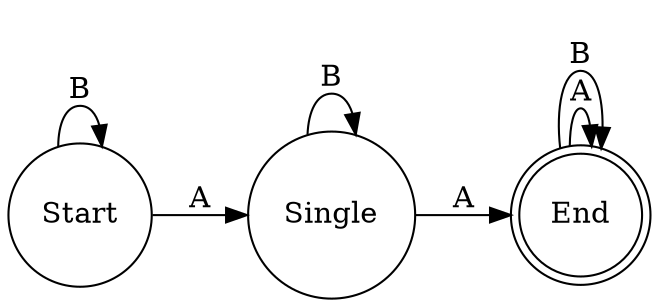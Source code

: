 digraph finite_state_machine {
	rankdir = LR;
	/*size = "4,6"*/
	/*ppi = 300*/
	node [ shape = doublecircle ]; "End";
	node [ shape = circle ];

	"Start" -> "Single"  [ label = "A" ]
	"Start" -> "Start"   [ label = "B" ]

    "Single" -> "End"   [ label = "A" ]
    "Single" -> "Single"   [ label = "B" ]

    "End" -> "End" [ label = "A"]
    "End" -> "End" [ label = "B"]
}
